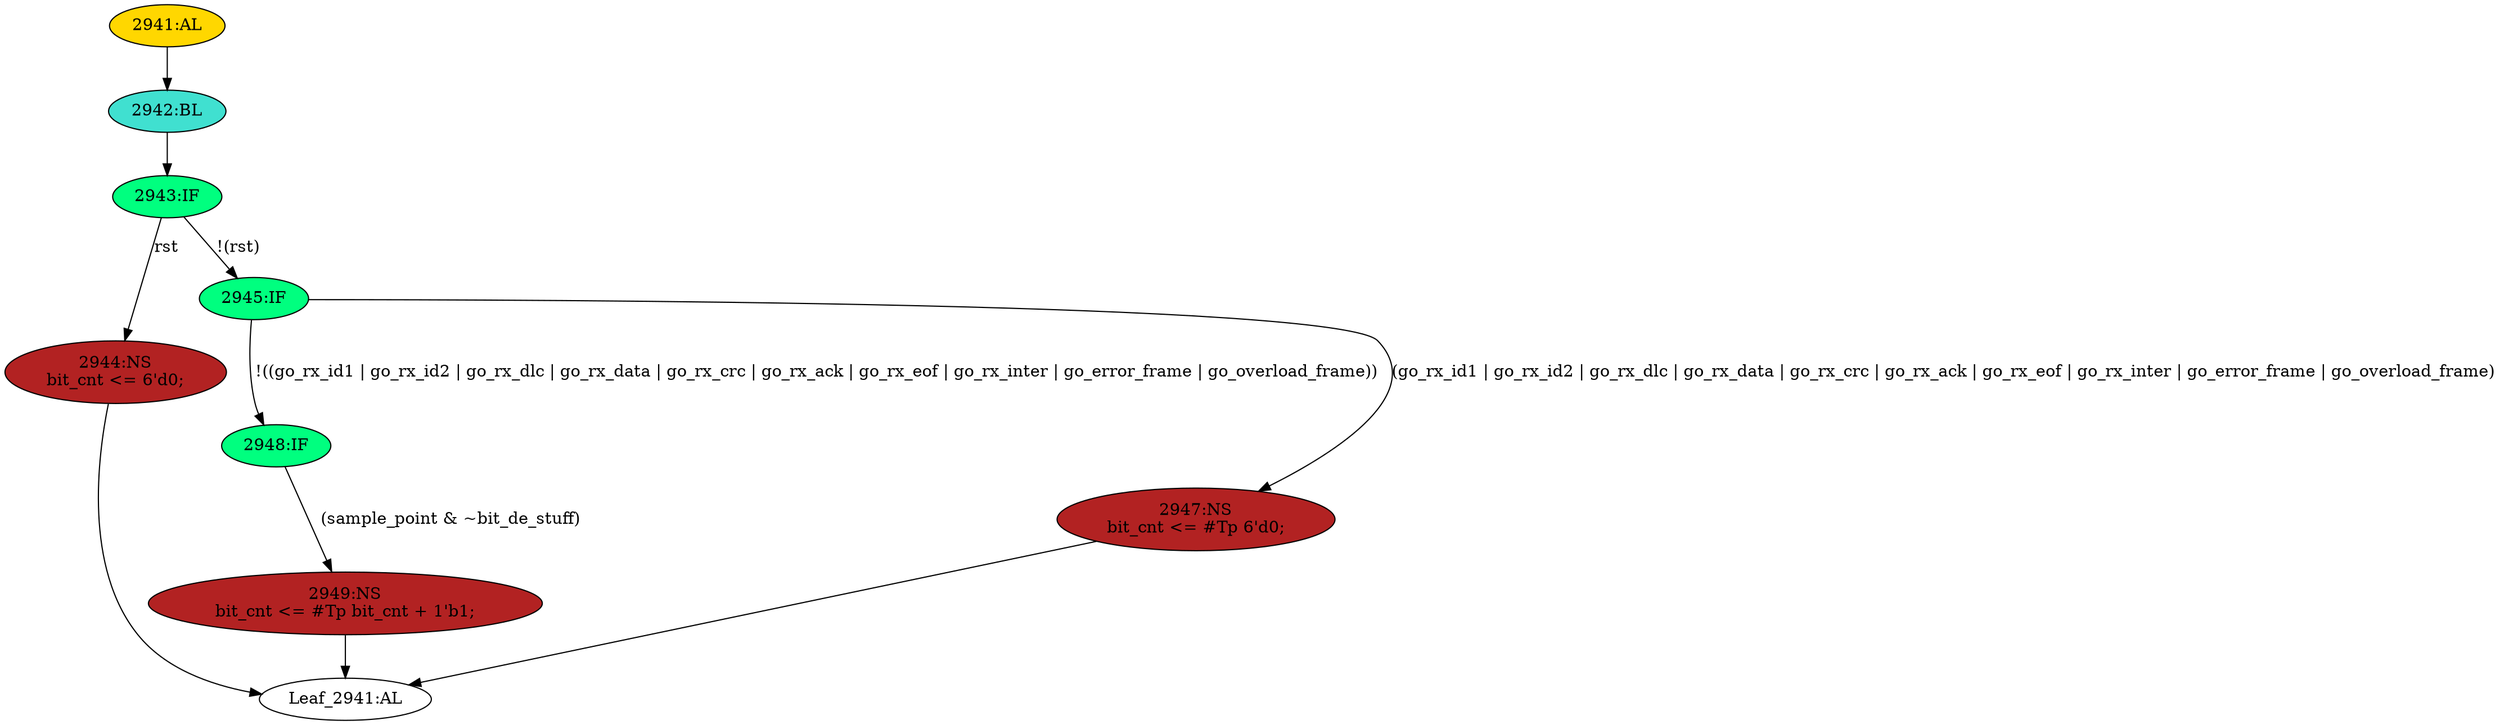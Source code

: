 strict digraph "" {
	node [label="\N"];
	"2948:IF"	 [ast="<pyverilog.vparser.ast.IfStatement object at 0x7f44f6921610>",
		fillcolor=springgreen,
		label="2948:IF",
		statements="[]",
		style=filled,
		typ=IfStatement];
	"2949:NS"	 [ast="<pyverilog.vparser.ast.NonblockingSubstitution object at 0x7f44f6921650>",
		fillcolor=firebrick,
		label="2949:NS
bit_cnt <= #Tp bit_cnt + 1'b1;",
		statements="[<pyverilog.vparser.ast.NonblockingSubstitution object at 0x7f44f6921650>]",
		style=filled,
		typ=NonblockingSubstitution];
	"2948:IF" -> "2949:NS"	 [cond="['sample_point', 'bit_de_stuff']",
		label="(sample_point & ~bit_de_stuff)",
		lineno=2948];
	"2944:NS"	 [ast="<pyverilog.vparser.ast.NonblockingSubstitution object at 0x7f44f6921a10>",
		fillcolor=firebrick,
		label="2944:NS
bit_cnt <= 6'd0;",
		statements="[<pyverilog.vparser.ast.NonblockingSubstitution object at 0x7f44f6921a10>]",
		style=filled,
		typ=NonblockingSubstitution];
	"Leaf_2941:AL"	 [def_var="['bit_cnt']",
		label="Leaf_2941:AL"];
	"2944:NS" -> "Leaf_2941:AL"	 [cond="[]",
		lineno=None];
	"2943:IF"	 [ast="<pyverilog.vparser.ast.IfStatement object at 0x7f44f6921dd0>",
		fillcolor=springgreen,
		label="2943:IF",
		statements="[]",
		style=filled,
		typ=IfStatement];
	"2943:IF" -> "2944:NS"	 [cond="['rst']",
		label=rst,
		lineno=2943];
	"2945:IF"	 [ast="<pyverilog.vparser.ast.IfStatement object at 0x7f44f6921e10>",
		fillcolor=springgreen,
		label="2945:IF",
		statements="[]",
		style=filled,
		typ=IfStatement];
	"2943:IF" -> "2945:IF"	 [cond="['rst']",
		label="!(rst)",
		lineno=2943];
	"2949:NS" -> "Leaf_2941:AL"	 [cond="[]",
		lineno=None];
	"2942:BL"	 [ast="<pyverilog.vparser.ast.Block object at 0x7f44f6921d90>",
		fillcolor=turquoise,
		label="2942:BL",
		statements="[]",
		style=filled,
		typ=Block];
	"2942:BL" -> "2943:IF"	 [cond="[]",
		lineno=None];
	"2947:NS"	 [ast="<pyverilog.vparser.ast.NonblockingSubstitution object at 0x7f44f6921e50>",
		fillcolor=firebrick,
		label="2947:NS
bit_cnt <= #Tp 6'd0;",
		statements="[<pyverilog.vparser.ast.NonblockingSubstitution object at 0x7f44f6921e50>]",
		style=filled,
		typ=NonblockingSubstitution];
	"2947:NS" -> "Leaf_2941:AL"	 [cond="[]",
		lineno=None];
	"2945:IF" -> "2948:IF"	 [cond="['go_rx_id1', 'go_rx_id2', 'go_rx_dlc', 'go_rx_data', 'go_rx_crc', 'go_rx_ack', 'go_rx_eof', 'go_rx_inter', 'go_error_frame', 'go_\
overload_frame']",
		label="!((go_rx_id1 | go_rx_id2 | go_rx_dlc | go_rx_data | go_rx_crc | go_rx_ack | go_rx_eof | go_rx_inter | go_error_frame | go_overload_\
frame))",
		lineno=2945];
	"2945:IF" -> "2947:NS"	 [cond="['go_rx_id1', 'go_rx_id2', 'go_rx_dlc', 'go_rx_data', 'go_rx_crc', 'go_rx_ack', 'go_rx_eof', 'go_rx_inter', 'go_error_frame', 'go_\
overload_frame']",
		label="(go_rx_id1 | go_rx_id2 | go_rx_dlc | go_rx_data | go_rx_crc | go_rx_ack | go_rx_eof | go_rx_inter | go_error_frame | go_overload_\
frame)",
		lineno=2945];
	"2941:AL"	 [ast="<pyverilog.vparser.ast.Always object at 0x7f44f6921c10>",
		clk_sens=True,
		fillcolor=gold,
		label="2941:AL",
		sens="['clk', 'rst']",
		statements="[]",
		style=filled,
		typ=Always,
		use_var="['go_rx_ack', 'sample_point', 'bit_cnt', 'go_rx_inter', 'go_overload_frame', 'go_error_frame', 'go_rx_crc', 'bit_de_stuff', 'go_\
rx_data', 'go_rx_eof', 'rst', 'go_rx_dlc', 'go_rx_id2', 'go_rx_id1']"];
	"2941:AL" -> "2942:BL"	 [cond="[]",
		lineno=None];
}
